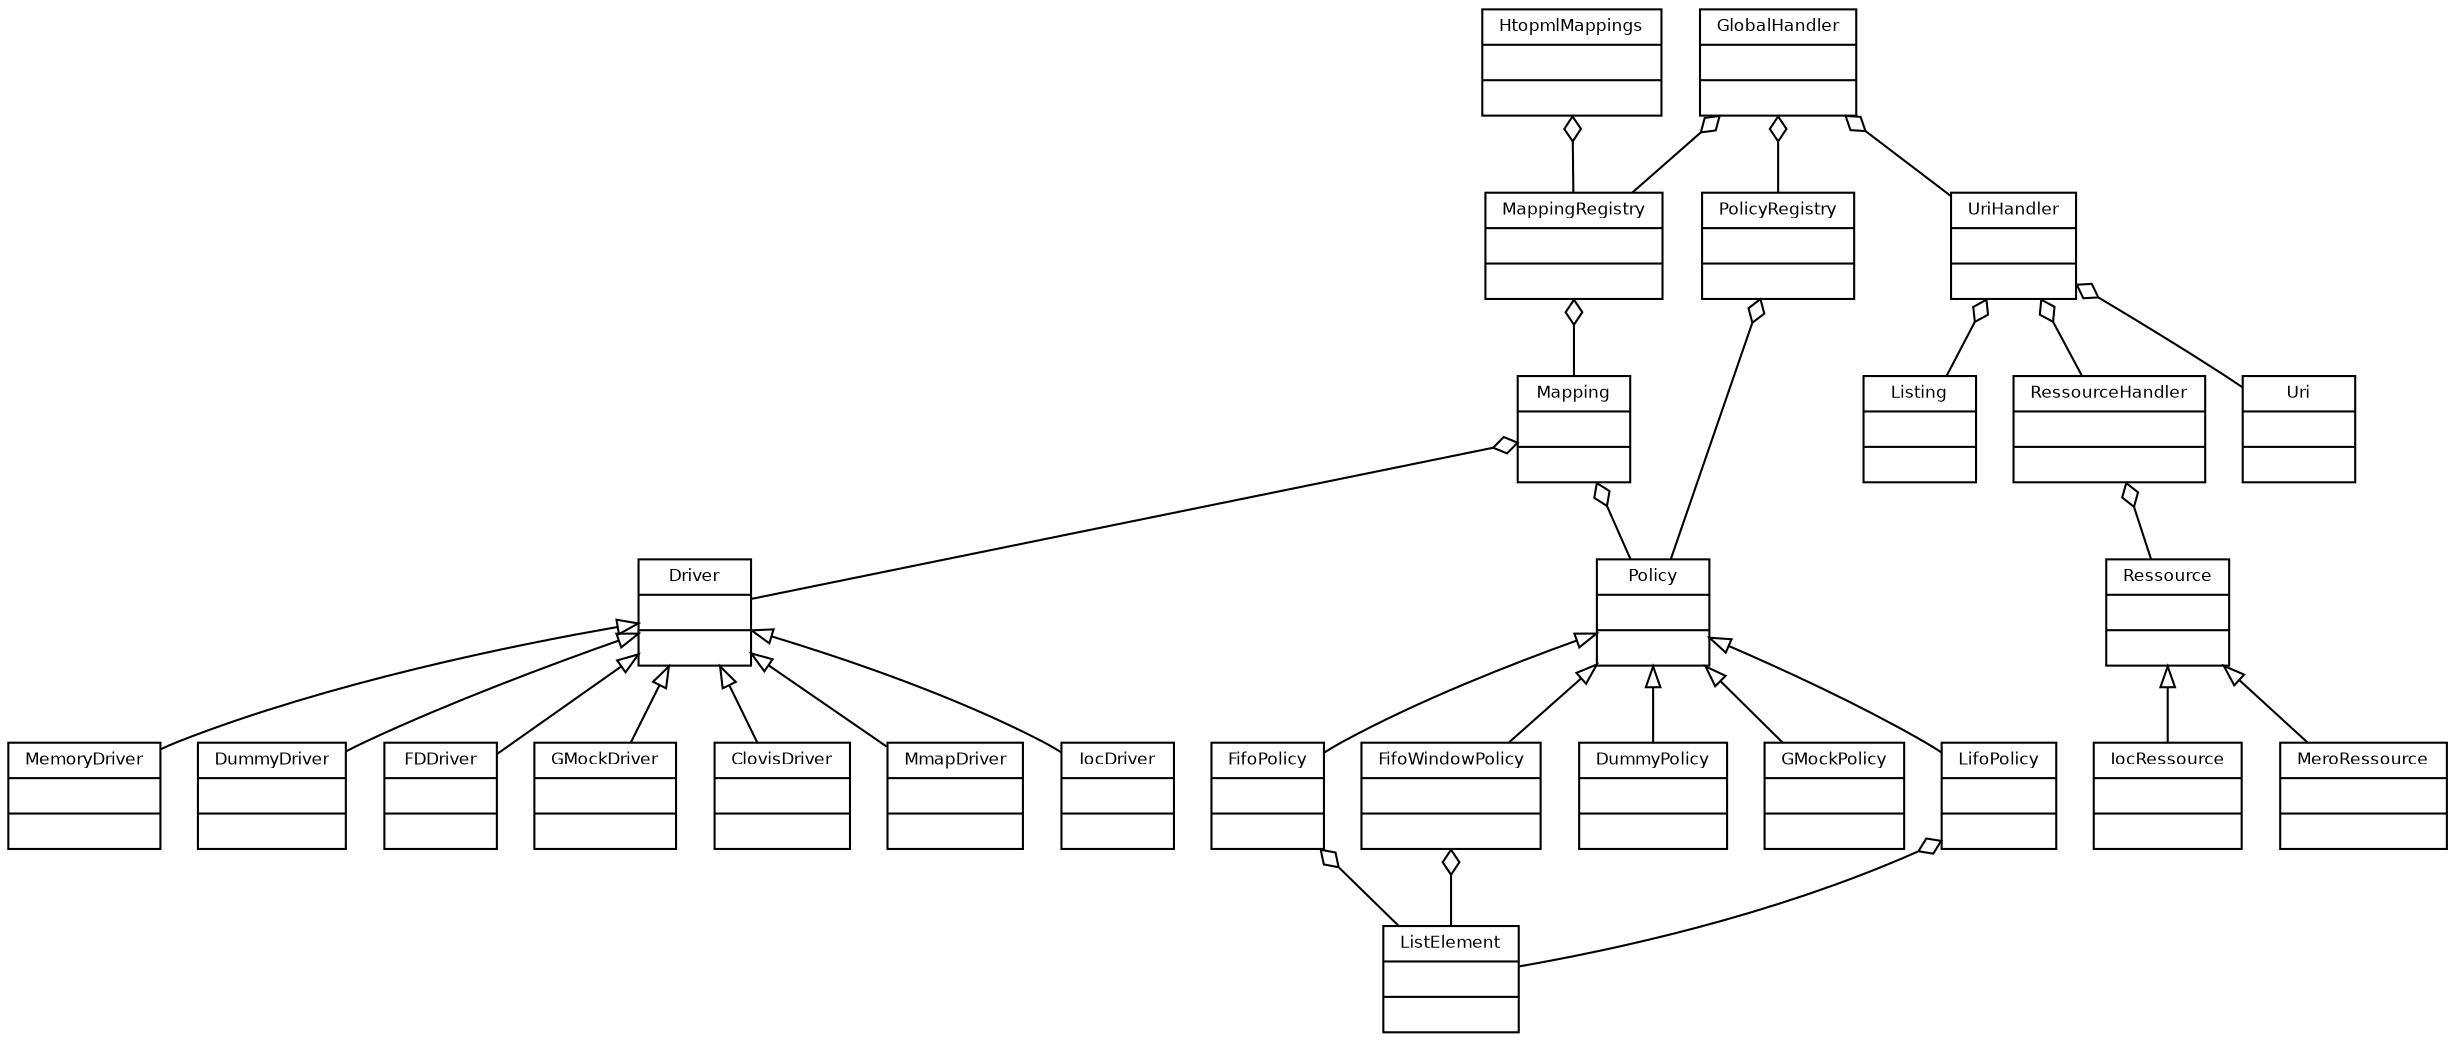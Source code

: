 ////////////////////////////////////////////////////////
//  PROJECT  : ummap-io-v2                            //
//  LICENSE  : Apache 2.0                             //
//  COPYRIGHT: 2020-2021 Bull SAS All rights reserved //
////////////////////////////////////////////////////////

digraph DAQPIPE
{
	//Some fonts
	fontname = "Bitstream Vera Sans"
	fontsize = 8
	
	//configure node
	node [
		fontname = "Bitstream Vera Sans"
		fontsize = 8
		shape = "record"
	]
	
	//configure edge
	edge [
		arrowtail = "empty"
		dir=back
	]
	
	//Mapping classes
	Mapping [
		label = "{Mapping|\l|\l}"
	]

	//Policy classes
	Policy [
		label = "{Policy|\l|\l}"
	]

	FifoPolicy [
		label = "{FifoPolicy|\l|\l}"
	]

	FifoWindowPolicy [
		label = "{FifoWindowPolicy|\l|\l}"
	]

	LifoPolicy [
		label = "{LifoPolicy|\l|\l}"
	]

	DummyPolicy [
		label = "{DummyPolicy|\l|\l}"
	]

	GMockPolicy [
		label = "{GMockPolicy|\l|\l}"
	]

	//Registry classes
	Driver [
		label = "{Driver|\l|\l}"
	]

	MemoryDriver [
		label = "{MemoryDriver|\l|\l}"
	]

	DummyDriver [
		label = "{DummyDriver|\l|\l}"
	]

	FDDriver [
		label = "{FDDriver|\l|\l}"
	]

	GMockDriver [
		label = "{GMockDriver|\l|\l}"
	]

	ClovisDriver [
		label = "{ClovisDriver|\l|\l}"
	]

	MmapDriver [
		label = "{MmapDriver|\l|\l}"
	]

	IocDriver [
		label = "{IocDriver|\l|\l}"
	]

	//class
	MappingRegistry [
		label = "{MappingRegistry|\l|\l}"
	]

	//class
	ListElement [
		label = "{ListElement|\l|\l}"
	]

	//class
	GlobalHandler [
		label = "{GlobalHandler|\l|\l}"
	]

	//class
	PolicyRegistry [
		label = "{PolicyRegistry|\l|\l}"
	]

	//class
	HtopmlMappings [
		label = "{HtopmlMappings|\l|\l}"
	]

	//Uri classes
	Listing [
		label = "{Listing|\l|\l}"
	]

	Ressource [
		label = "{Ressource|\l|\l}"
	]

	MeroRessource [
		label = "{MeroRessource|\l|\l}"
	]

	IocRessource [
		label = "{IocRessource|\l|\l}"
	]

	RessourceHandler [
		label = "{RessourceHandler|\l|\l}"
	]

	Uri [
		label = "{Uri|\l|\l}"
	]

	UriHandler [
		label = "{UriHandler|\l|\l}"
	]

	//inheritance links
	Policy -> FifoWindowPolicy
	Policy -> FifoPolicy
	Policy -> LifoPolicy
	Policy -> DummyPolicy
	Policy -> GMockPolicy
	Driver -> DummyDriver
	Driver -> FDDriver
	Driver -> MemoryDriver
	Driver -> GMockDriver
	Driver -> ClovisDriver
	Driver -> IocDriver
	Driver -> MmapDriver
	Ressource -> MeroRessource
	Ressource -> IocRessource

	//composition
	Mapping -> Policy[arrowtail=odiamond]
	Mapping -> Driver[arrowtail=odiamond]
	MappingRegistry -> Mapping[arrowtail=odiamond]
	FifoPolicy -> ListElement[arrowtail=odiamond]
	FifoWindowPolicy -> ListElement[arrowtail=odiamond]
	LifoPolicy -> ListElement[arrowtail=odiamond]
	GlobalHandler -> MappingRegistry[arrowtail=odiamond]
	GlobalHandler -> PolicyRegistry[arrowtail=odiamond]
	GlobalHandler -> UriHandler[arrowtail=odiamond]
	UriHandler -> RessourceHandler[arrowtail=odiamond]
	UriHandler -> Listing[arrowtail=odiamond]
	UriHandler -> Uri[arrowtail=odiamond]
	PolicyRegistry -> Policy[arrowtail=odiamond]
	HtopmlMappings -> MappingRegistry[arrowtail=odiamond]
	RessourceHandler -> Ressource[arrowtail=odiamond]
}